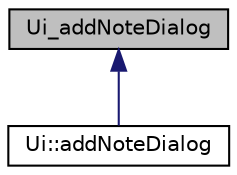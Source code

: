 digraph "Ui_addNoteDialog"
{
  edge [fontname="Helvetica",fontsize="10",labelfontname="Helvetica",labelfontsize="10"];
  node [fontname="Helvetica",fontsize="10",shape=record];
  Node0 [label="Ui_addNoteDialog",height=0.2,width=0.4,color="black", fillcolor="grey75", style="filled", fontcolor="black"];
  Node0 -> Node1 [dir="back",color="midnightblue",fontsize="10",style="solid"];
  Node1 [label="Ui::addNoteDialog",height=0.2,width=0.4,color="black", fillcolor="white", style="filled",URL="$classUi_1_1addNoteDialog.html"];
}
